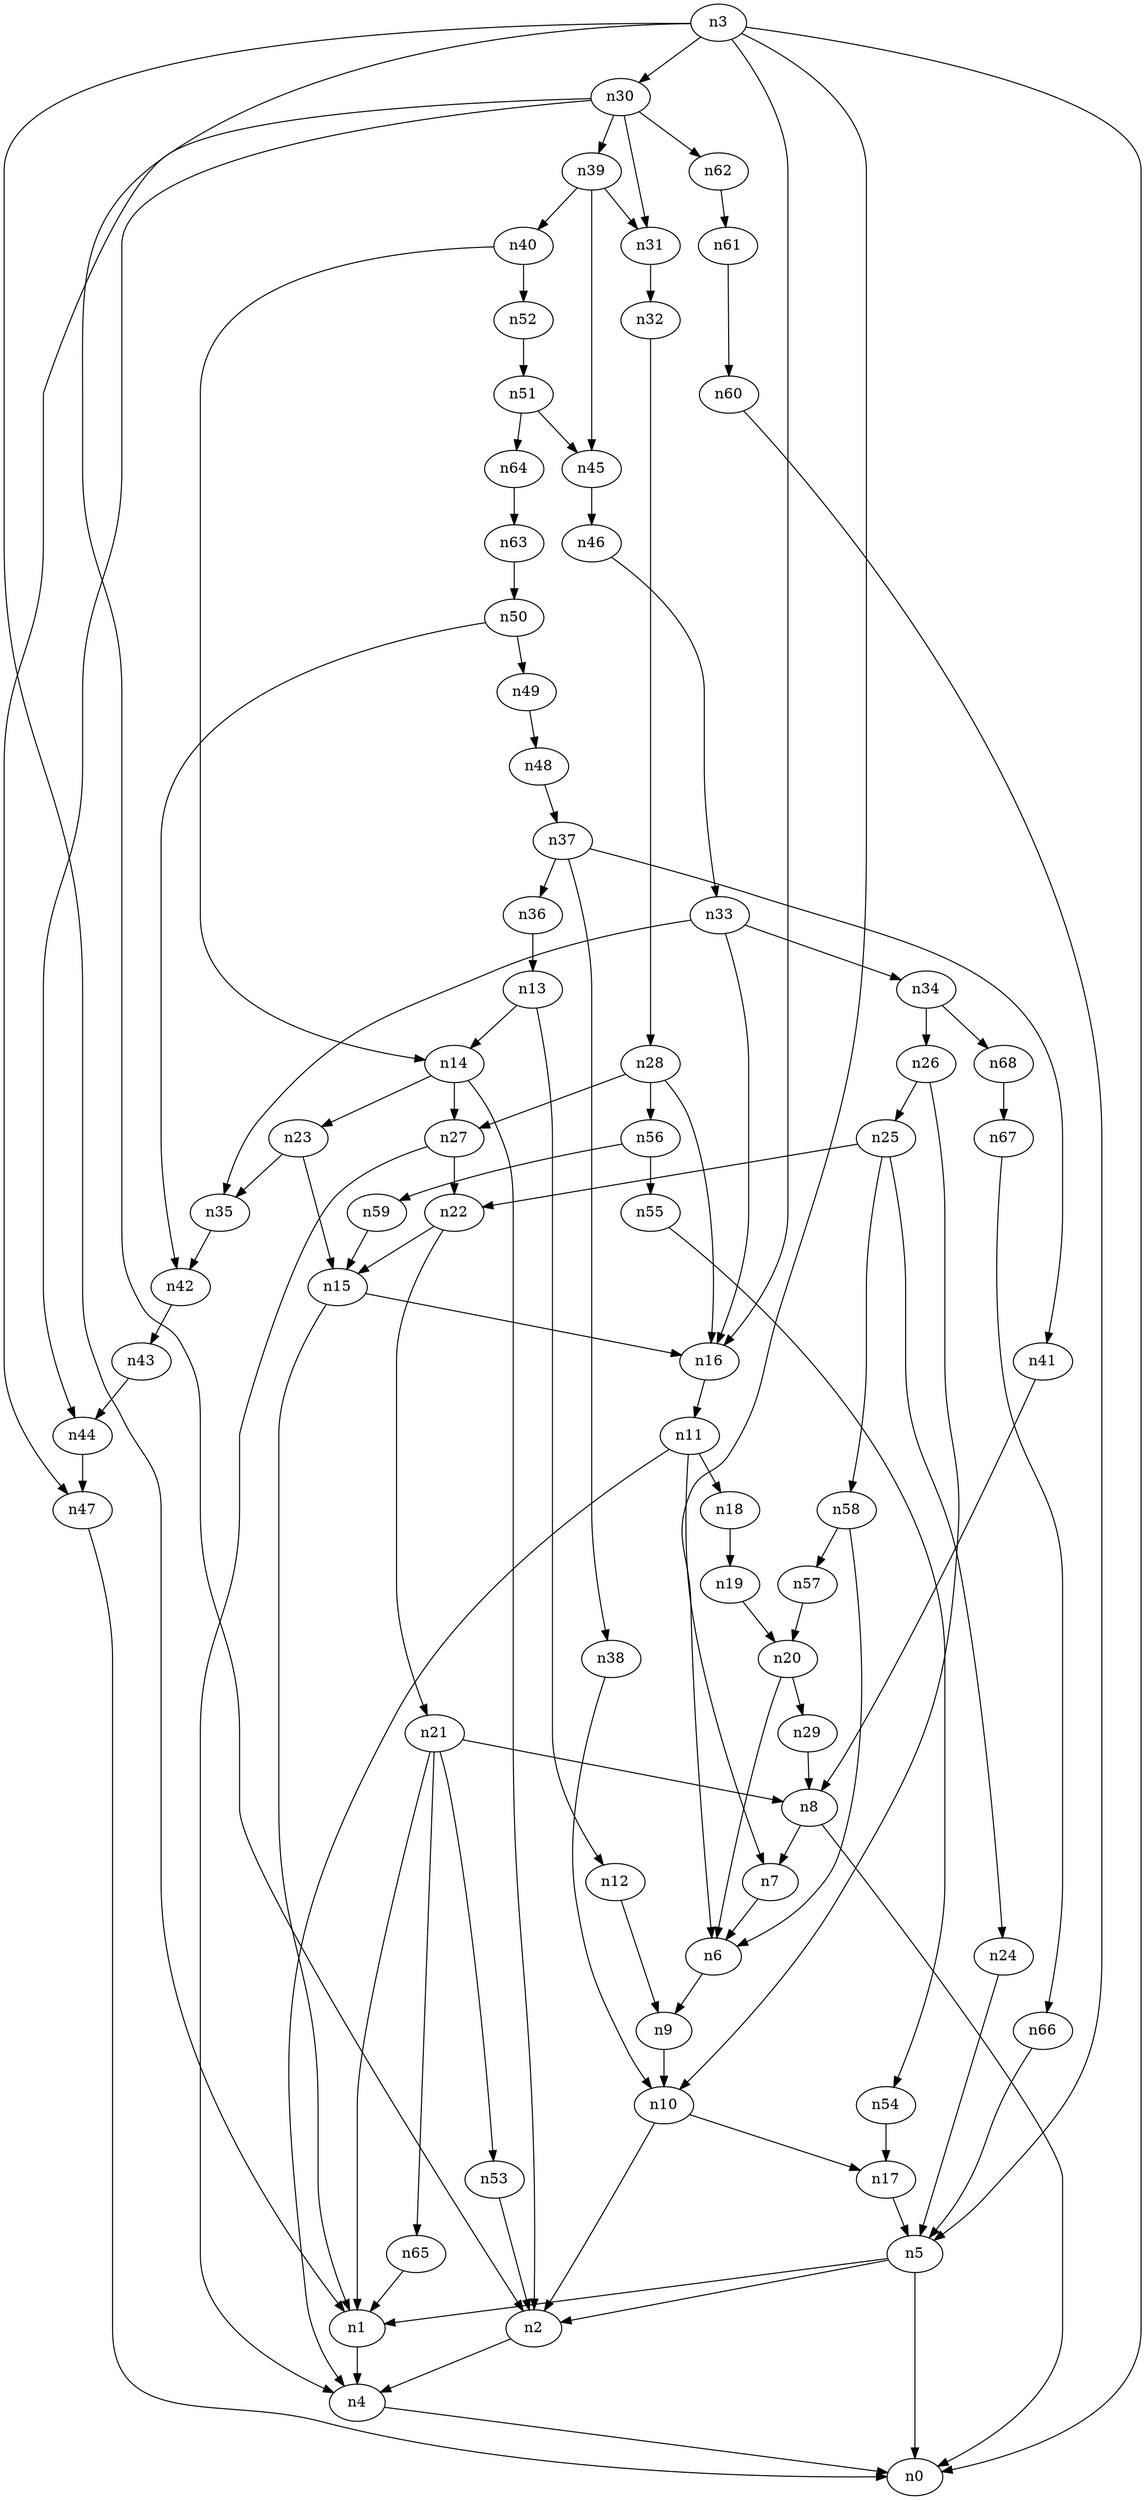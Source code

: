 digraph G {
	n1 -> n4	 [_graphml_id=e4];
	n2 -> n4	 [_graphml_id=e7];
	n3 -> n0	 [_graphml_id=e0];
	n3 -> n1	 [_graphml_id=e3];
	n3 -> n2	 [_graphml_id=e6];
	n3 -> n6	 [_graphml_id=e9];
	n3 -> n16	 [_graphml_id=e24];
	n3 -> n30	 [_graphml_id=e47];
	n4 -> n0	 [_graphml_id=e1];
	n5 -> n0	 [_graphml_id=e2];
	n5 -> n1	 [_graphml_id=e5];
	n5 -> n2	 [_graphml_id=e8];
	n6 -> n9	 [_graphml_id=e13];
	n7 -> n6	 [_graphml_id=e10];
	n8 -> n0	 [_graphml_id=e12];
	n8 -> n7	 [_graphml_id=e11];
	n9 -> n10	 [_graphml_id=e14];
	n10 -> n2	 [_graphml_id=e15];
	n10 -> n17	 [_graphml_id=e25];
	n11 -> n4	 [_graphml_id=e17];
	n11 -> n7	 [_graphml_id=e16];
	n11 -> n18	 [_graphml_id=e28];
	n12 -> n9	 [_graphml_id=e18];
	n13 -> n12	 [_graphml_id=e19];
	n13 -> n14	 [_graphml_id=e20];
	n14 -> n2	 [_graphml_id=e21];
	n14 -> n23	 [_graphml_id=e35];
	n14 -> n27	 [_graphml_id=e56];
	n15 -> n1	 [_graphml_id=e22];
	n15 -> n16	 [_graphml_id=e23];
	n16 -> n11	 [_graphml_id=e27];
	n17 -> n5	 [_graphml_id=e26];
	n18 -> n19	 [_graphml_id=e29];
	n19 -> n20	 [_graphml_id=e30];
	n20 -> n6	 [_graphml_id=e31];
	n20 -> n29	 [_graphml_id=e45];
	n21 -> n1	 [_graphml_id=e32];
	n21 -> n8	 [_graphml_id=e86];
	n21 -> n53	 [_graphml_id=e85];
	n21 -> n65	 [_graphml_id=e104];
	n22 -> n15	 [_graphml_id=e34];
	n22 -> n21	 [_graphml_id=e33];
	n23 -> n15	 [_graphml_id=e36];
	n23 -> n35	 [_graphml_id=e55];
	n24 -> n5	 [_graphml_id=e37];
	n25 -> n22	 [_graphml_id=e46];
	n25 -> n24	 [_graphml_id=e38];
	n25 -> n58	 [_graphml_id=e106];
	n26 -> n10	 [_graphml_id=e40];
	n26 -> n25	 [_graphml_id=e39];
	n27 -> n4	 [_graphml_id=e66];
	n27 -> n22	 [_graphml_id=e41];
	n28 -> n16	 [_graphml_id=e43];
	n28 -> n27	 [_graphml_id=e42];
	n28 -> n56	 [_graphml_id=e90];
	n29 -> n8	 [_graphml_id=e44];
	n30 -> n31	 [_graphml_id=e48];
	n30 -> n39	 [_graphml_id=e96];
	n30 -> n44	 [_graphml_id=e70];
	n30 -> n47	 [_graphml_id=e76];
	n30 -> n62	 [_graphml_id=e100];
	n31 -> n32	 [_graphml_id=e49];
	n32 -> n28	 [_graphml_id=e50];
	n33 -> n16	 [_graphml_id=e51];
	n33 -> n34	 [_graphml_id=e52];
	n33 -> n35	 [_graphml_id=e54];
	n34 -> n26	 [_graphml_id=e53];
	n34 -> n68	 [_graphml_id=e110];
	n35 -> n42	 [_graphml_id=e67];
	n36 -> n13	 [_graphml_id=e57];
	n37 -> n36	 [_graphml_id=e58];
	n37 -> n38	 [_graphml_id=e59];
	n37 -> n41	 [_graphml_id=e64];
	n38 -> n10	 [_graphml_id=e60];
	n39 -> n31	 [_graphml_id=e61];
	n39 -> n40	 [_graphml_id=e62];
	n39 -> n45	 [_graphml_id=e71];
	n40 -> n14	 [_graphml_id=e63];
	n40 -> n52	 [_graphml_id=e83];
	n41 -> n8	 [_graphml_id=e65];
	n42 -> n43	 [_graphml_id=e68];
	n43 -> n44	 [_graphml_id=e69];
	n44 -> n47	 [_graphml_id=e75];
	n45 -> n46	 [_graphml_id=e72];
	n46 -> n33	 [_graphml_id=e73];
	n47 -> n0	 [_graphml_id=e74];
	n48 -> n37	 [_graphml_id=e77];
	n49 -> n48	 [_graphml_id=e78];
	n50 -> n42	 [_graphml_id=e80];
	n50 -> n49	 [_graphml_id=e79];
	n51 -> n45	 [_graphml_id=e81];
	n51 -> n64	 [_graphml_id=e103];
	n52 -> n51	 [_graphml_id=e82];
	n53 -> n2	 [_graphml_id=e84];
	n54 -> n17	 [_graphml_id=e87];
	n55 -> n54	 [_graphml_id=e88];
	n56 -> n55	 [_graphml_id=e89];
	n56 -> n59	 [_graphml_id=e95];
	n57 -> n20	 [_graphml_id=e91];
	n58 -> n6	 [_graphml_id=e93];
	n58 -> n57	 [_graphml_id=e92];
	n59 -> n15	 [_graphml_id=e94];
	n60 -> n5	 [_graphml_id=e97];
	n61 -> n60	 [_graphml_id=e98];
	n62 -> n61	 [_graphml_id=e99];
	n63 -> n50	 [_graphml_id=e101];
	n64 -> n63	 [_graphml_id=e102];
	n65 -> n1	 [_graphml_id=e105];
	n66 -> n5	 [_graphml_id=e107];
	n67 -> n66	 [_graphml_id=e108];
	n68 -> n67	 [_graphml_id=e109];
}
